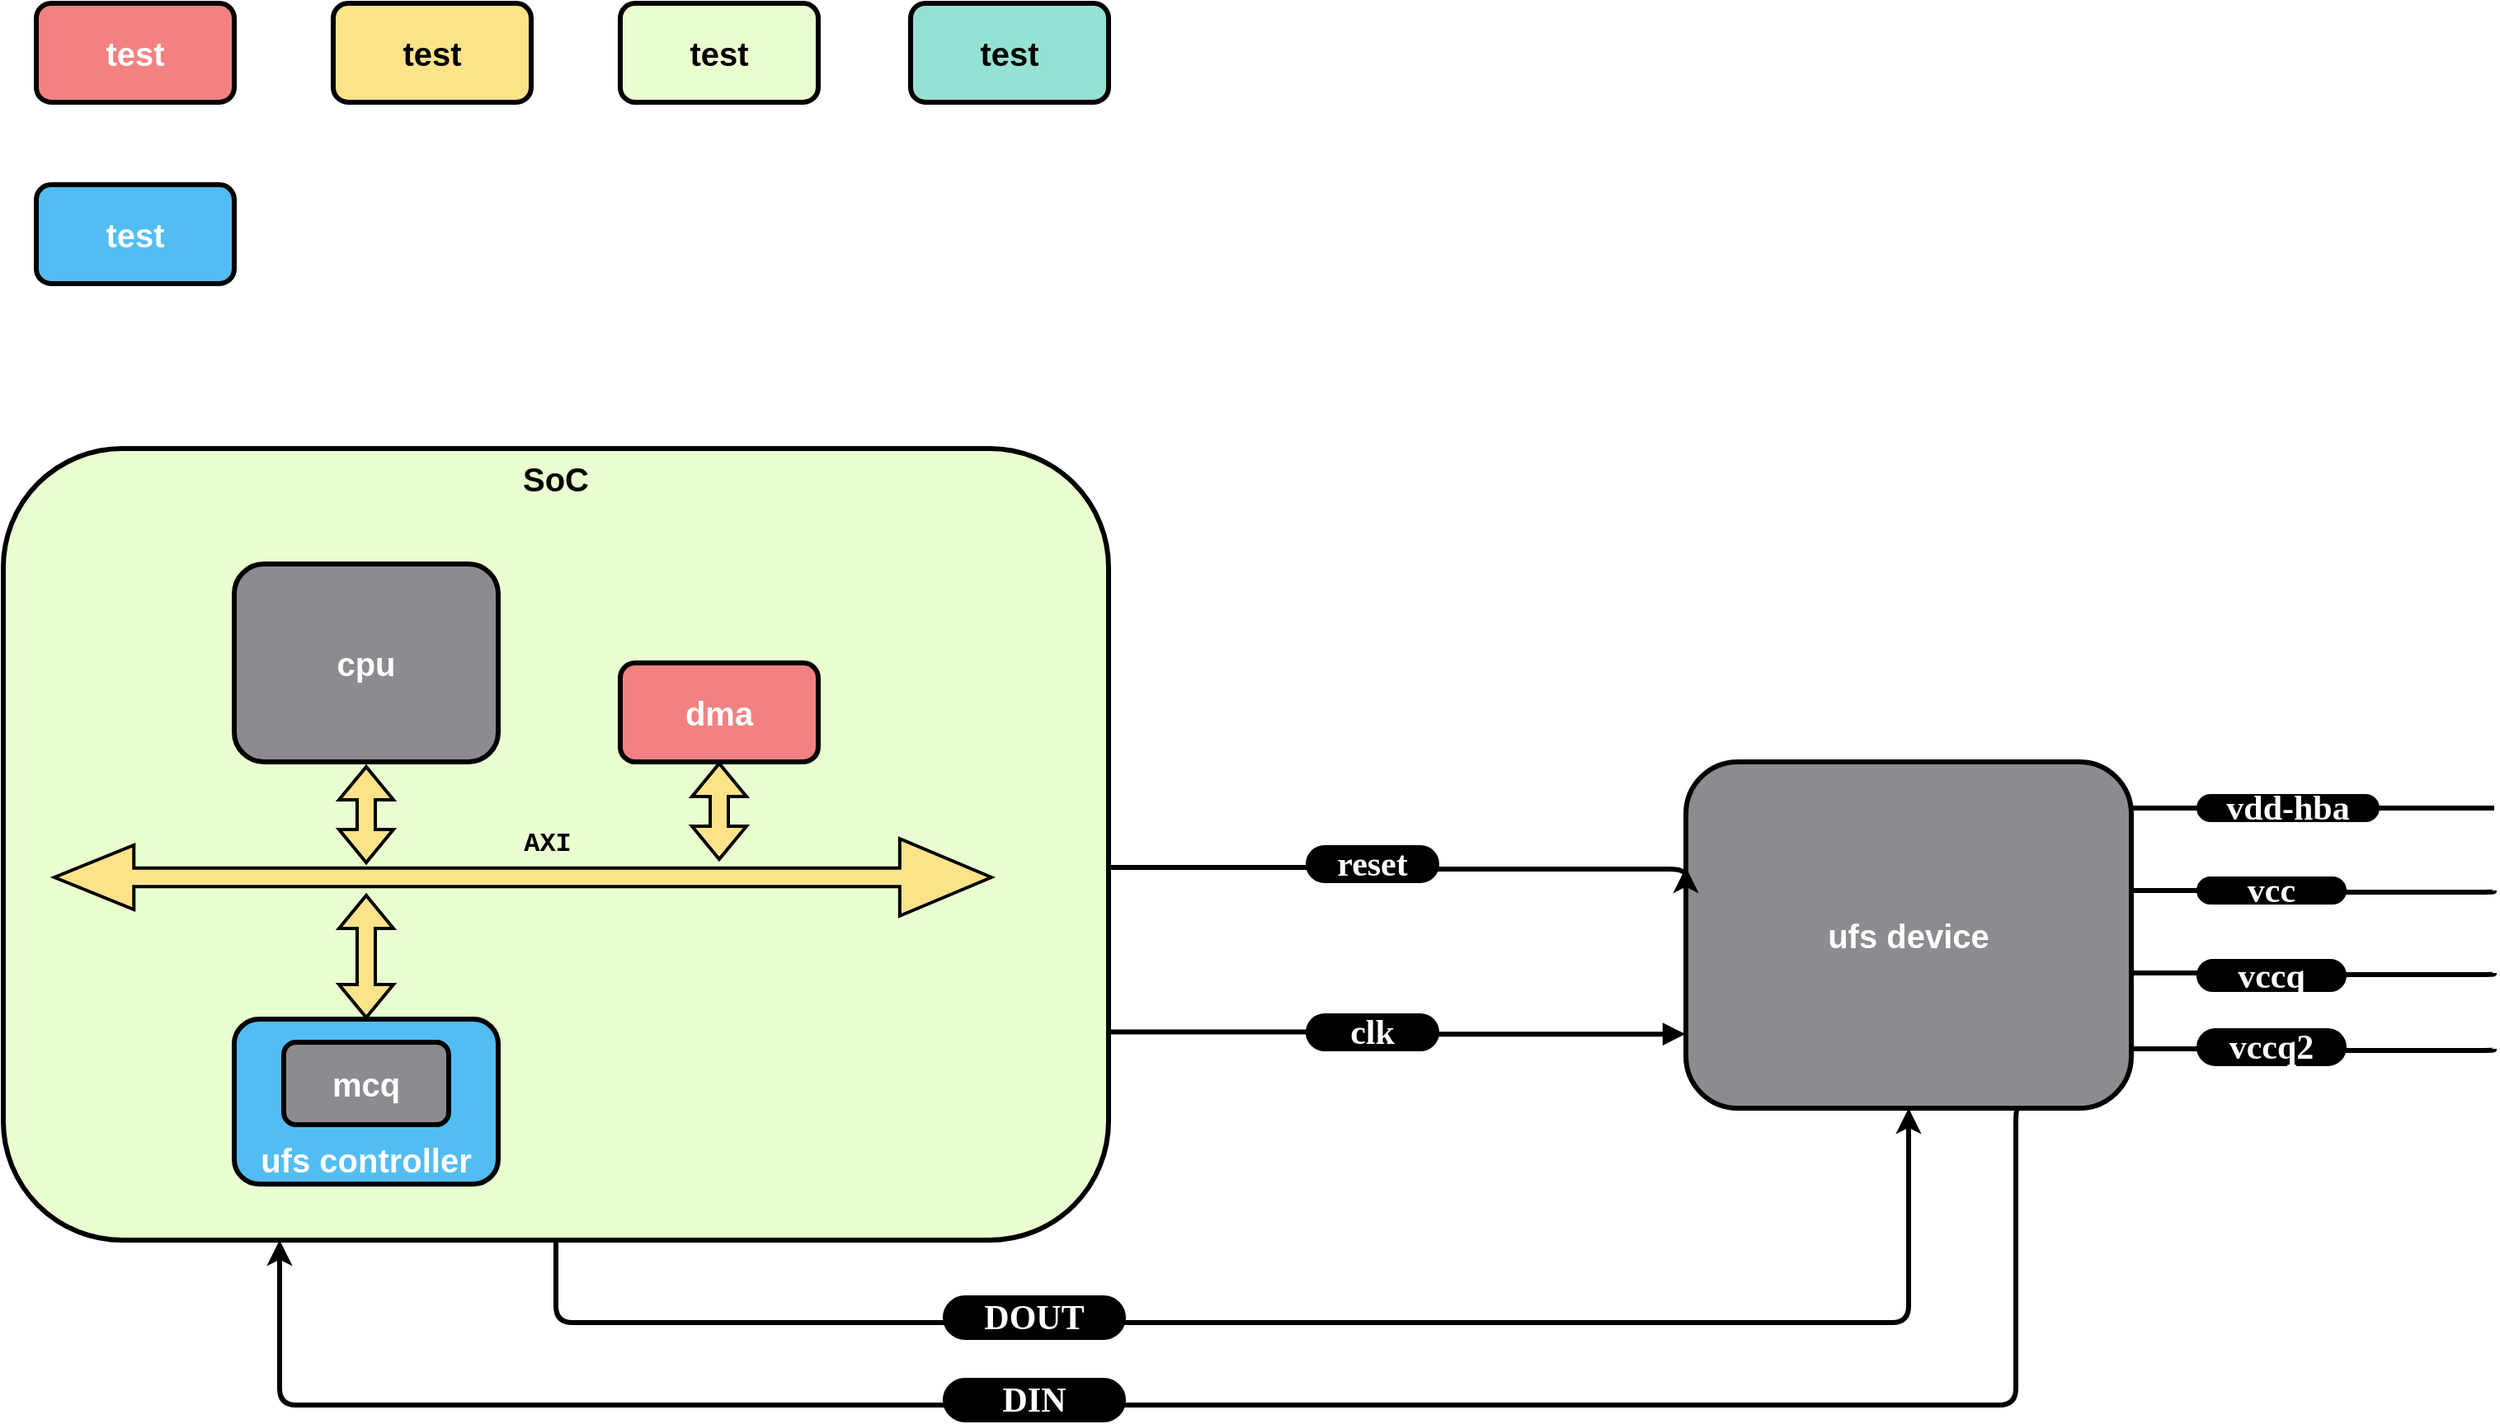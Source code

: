 <mxfile version="25.0.0">
  <diagram name="Page-1" id="ai1T7dMN3OjdWEHfxHIY">
    <mxGraphModel dx="576" dy="315" grid="1" gridSize="10" guides="1" tooltips="1" connect="1" arrows="1" fold="1" page="1" pageScale="1" pageWidth="827" pageHeight="1169" math="0" shadow="0">
      <root>
        <mxCell id="0" />
        <mxCell id="1" parent="0" />
        <mxCell id="oprHYvDJjt2h3twE2mbh-2" style="edgeStyle=orthogonalEdgeStyle;rounded=1;orthogonalLoop=1;jettySize=auto;html=1;entryX=0.5;entryY=1;entryDx=0;entryDy=0;exitX=0.5;exitY=1;exitDx=0;exitDy=0;strokeWidth=3;curved=0;" edge="1" parent="1" source="e9D_P7301jllDLZN2IWD-16" target="oprHYvDJjt2h3twE2mbh-1">
          <mxGeometry relative="1" as="geometry">
            <Array as="points">
              <mxPoint x="375" y="1230" />
              <mxPoint x="1195" y="1230" />
            </Array>
          </mxGeometry>
        </mxCell>
        <mxCell id="e9D_P7301jllDLZN2IWD-16" value="&lt;span style=&quot;font-size: 20px;&quot;&gt;&lt;b&gt;SoC&lt;/b&gt;&lt;/span&gt;" style="rounded=1;whiteSpace=wrap;html=1;fillColor=#EAFFD0;strokeWidth=3;verticalAlign=top;" parent="1" vertex="1">
          <mxGeometry x="40" y="700" width="670" height="480" as="geometry" />
        </mxCell>
        <mxCell id="e9D_P7301jllDLZN2IWD-1" value="&lt;font style=&quot;font-size: 20px;&quot; color=&quot;#ffffff&quot;&gt;&lt;b style=&quot;&quot;&gt;test&lt;/b&gt;&lt;/font&gt;" style="rounded=1;whiteSpace=wrap;html=1;fillColor=#F38181;strokeWidth=3;" parent="1" vertex="1">
          <mxGeometry x="60" y="430" width="120" height="60" as="geometry" />
        </mxCell>
        <mxCell id="e9D_P7301jllDLZN2IWD-3" value="&lt;font style=&quot;font-size: 20px;&quot;&gt;&lt;b style=&quot;&quot;&gt;test&lt;/b&gt;&lt;/font&gt;" style="rounded=1;whiteSpace=wrap;html=1;fillColor=#FCE38A;strokeWidth=3;" parent="1" vertex="1">
          <mxGeometry x="240" y="430" width="120" height="60" as="geometry" />
        </mxCell>
        <mxCell id="e9D_P7301jllDLZN2IWD-4" value="&lt;font style=&quot;font-size: 20px;&quot;&gt;&lt;b style=&quot;&quot;&gt;test&lt;/b&gt;&lt;/font&gt;" style="rounded=1;whiteSpace=wrap;html=1;fillColor=#EAFFD0;strokeWidth=3;" parent="1" vertex="1">
          <mxGeometry x="414" y="430" width="120" height="60" as="geometry" />
        </mxCell>
        <mxCell id="e9D_P7301jllDLZN2IWD-5" value="&lt;font style=&quot;font-size: 20px;&quot;&gt;&lt;b style=&quot;&quot;&gt;test&lt;/b&gt;&lt;/font&gt;" style="rounded=1;whiteSpace=wrap;html=1;fillColor=#95E1D3;strokeWidth=3;" parent="1" vertex="1">
          <mxGeometry x="590" y="430" width="120" height="60" as="geometry" />
        </mxCell>
        <mxCell id="e9D_P7301jllDLZN2IWD-6" value="&lt;font color=&quot;#ffffff&quot; style=&quot;font-size: 20px;&quot;&gt;&lt;b style=&quot;&quot;&gt;test&lt;/b&gt;&lt;/font&gt;" style="rounded=1;whiteSpace=wrap;html=1;fillColor=#52BDF2;strokeWidth=3;" parent="1" vertex="1">
          <mxGeometry x="60" y="540" width="120" height="60" as="geometry" />
        </mxCell>
        <mxCell id="e9D_P7301jllDLZN2IWD-7" value="&lt;font color=&quot;#ffffff&quot; style=&quot;font-size: 20px;&quot;&gt;&lt;b style=&quot;&quot;&gt;cpu&lt;/b&gt;&lt;/font&gt;" style="rounded=1;whiteSpace=wrap;html=1;fillColor=#8D8B8F;strokeWidth=3;" parent="1" vertex="1">
          <mxGeometry x="180" y="770" width="160" height="120" as="geometry" />
        </mxCell>
        <mxCell id="e9D_P7301jllDLZN2IWD-8" value="&lt;font style=&quot;font-size: 20px;&quot; color=&quot;#ffffff&quot;&gt;&lt;b style=&quot;&quot;&gt;dma&lt;/b&gt;&lt;/font&gt;" style="rounded=1;whiteSpace=wrap;html=1;fillColor=#F38181;strokeWidth=3;" parent="1" vertex="1">
          <mxGeometry x="414" y="830" width="120" height="60" as="geometry" />
        </mxCell>
        <mxCell id="e9D_P7301jllDLZN2IWD-9" value="&lt;font color=&quot;#ffffff&quot; style=&quot;font-size: 20px;&quot;&gt;&lt;b style=&quot;&quot;&gt;ufs controller&lt;/b&gt;&lt;/font&gt;" style="rounded=1;whiteSpace=wrap;html=1;fillColor=#52BDF2;strokeWidth=3;horizontal=1;verticalAlign=bottom;" parent="1" vertex="1">
          <mxGeometry x="180" y="1046" width="160" height="100" as="geometry" />
        </mxCell>
        <mxCell id="e9D_P7301jllDLZN2IWD-10" value="" style="shape=flexArrow;endArrow=classic;startArrow=classic;html=1;rounded=0;strokeWidth=2;startWidth=25.714;startSize=15.383;endWidth=33.551;endSize=17.857;width=10.286;fillColor=#FCE38A;" parent="1" edge="1">
          <mxGeometry width="100" height="100" relative="1" as="geometry">
            <mxPoint x="70" y="960" as="sourcePoint" />
            <mxPoint x="640" y="960" as="targetPoint" />
          </mxGeometry>
        </mxCell>
        <mxCell id="e9D_P7301jllDLZN2IWD-11" value="&lt;font color=&quot;#ffffff&quot; style=&quot;font-size: 20px;&quot;&gt;&lt;b style=&quot;&quot;&gt;mcq&lt;/b&gt;&lt;/font&gt;" style="rounded=1;whiteSpace=wrap;html=1;fillColor=#8D8B8F;strokeWidth=3;" parent="1" vertex="1">
          <mxGeometry x="210" y="1060" width="100" height="50" as="geometry" />
        </mxCell>
        <mxCell id="e9D_P7301jllDLZN2IWD-13" value="" style="shape=flexArrow;endArrow=classic;startArrow=classic;html=1;rounded=0;exitX=0.5;exitY=1;exitDx=0;exitDy=0;fillColor=#FCE38A;strokeWidth=2;" parent="1" edge="1">
          <mxGeometry width="100" height="100" relative="1" as="geometry">
            <mxPoint x="260" y="892" as="sourcePoint" />
            <mxPoint x="260" y="952" as="targetPoint" />
          </mxGeometry>
        </mxCell>
        <mxCell id="e9D_P7301jllDLZN2IWD-14" value="" style="shape=flexArrow;endArrow=classic;startArrow=classic;html=1;rounded=0;exitX=0.5;exitY=1;exitDx=0;exitDy=0;fillColor=#FCE38A;strokeWidth=2;" parent="1" source="e9D_P7301jllDLZN2IWD-8" edge="1">
          <mxGeometry width="100" height="100" relative="1" as="geometry">
            <mxPoint x="473.71" y="890" as="sourcePoint" />
            <mxPoint x="474" y="950" as="targetPoint" />
          </mxGeometry>
        </mxCell>
        <mxCell id="e9D_P7301jllDLZN2IWD-15" value="" style="shape=flexArrow;endArrow=classic;startArrow=classic;html=1;rounded=0;fillColor=#FCE38A;strokeWidth=2;entryX=0.5;entryY=0;entryDx=0;entryDy=0;" parent="1" target="e9D_P7301jllDLZN2IWD-9" edge="1">
          <mxGeometry width="100" height="100" relative="1" as="geometry">
            <mxPoint x="260" y="970" as="sourcePoint" />
            <mxPoint x="260" y="1030" as="targetPoint" />
          </mxGeometry>
        </mxCell>
        <mxCell id="e9D_P7301jllDLZN2IWD-17" value="AXI" style="text;html=1;align=center;verticalAlign=middle;whiteSpace=wrap;rounded=0;fontFamily=Courier New;fontStyle=1;fontSize=16;" parent="1" vertex="1">
          <mxGeometry x="340" y="925" width="60" height="30" as="geometry" />
        </mxCell>
        <mxCell id="oprHYvDJjt2h3twE2mbh-9" style="edgeStyle=orthogonalEdgeStyle;shape=connector;curved=0;rounded=1;orthogonalLoop=1;jettySize=auto;html=1;exitX=0.75;exitY=1;exitDx=0;exitDy=0;entryX=0.25;entryY=1;entryDx=0;entryDy=0;strokeColor=default;strokeWidth=3;align=center;verticalAlign=middle;fontFamily=Helvetica;fontSize=11;fontColor=default;labelBackgroundColor=default;endArrow=classic;" edge="1" parent="1" source="oprHYvDJjt2h3twE2mbh-1" target="e9D_P7301jllDLZN2IWD-16">
          <mxGeometry relative="1" as="geometry">
            <Array as="points">
              <mxPoint x="1260" y="1100" />
              <mxPoint x="1260" y="1280" />
              <mxPoint x="208" y="1280" />
            </Array>
          </mxGeometry>
        </mxCell>
        <mxCell id="oprHYvDJjt2h3twE2mbh-12" style="edgeStyle=orthogonalEdgeStyle;shape=connector;curved=0;rounded=1;orthogonalLoop=1;jettySize=auto;html=1;strokeColor=default;strokeWidth=3;align=center;verticalAlign=middle;fontFamily=Helvetica;fontSize=11;fontColor=default;labelBackgroundColor=default;endArrow=none;endFill=0;" edge="1" parent="1">
          <mxGeometry relative="1" as="geometry">
            <mxPoint x="1550" y="968" as="targetPoint" />
            <mxPoint x="1330" y="968" as="sourcePoint" />
            <Array as="points">
              <mxPoint x="1440" y="968" />
              <mxPoint x="1440" y="969" />
            </Array>
          </mxGeometry>
        </mxCell>
        <mxCell id="oprHYvDJjt2h3twE2mbh-1" value="&lt;font color=&quot;#ffffff&quot; style=&quot;font-size: 20px;&quot;&gt;&lt;b style=&quot;&quot;&gt;ufs device&lt;/b&gt;&lt;/font&gt;" style="rounded=1;whiteSpace=wrap;html=1;fillColor=#8D8B8F;strokeWidth=3;" vertex="1" parent="1">
          <mxGeometry x="1060" y="890" width="270" height="210" as="geometry" />
        </mxCell>
        <mxCell id="oprHYvDJjt2h3twE2mbh-10" value="&lt;span style=&quot;&quot;&gt;&lt;b&gt;&lt;font style=&quot;font-size: 21px;&quot;&gt;DOUT&lt;/font&gt;&lt;/b&gt;&lt;/span&gt;" style="rounded=1;html=1;fontFamily=Comic Sans MS;fontSize=11;fontColor=#FFFFFF;labelBackgroundColor=none;arcSize=50;fillColor=#000000;whiteSpace=wrap;" vertex="1" parent="1">
          <mxGeometry x="610" y="1214" width="110" height="26" as="geometry" />
        </mxCell>
        <mxCell id="oprHYvDJjt2h3twE2mbh-11" value="&lt;span style=&quot;font-size: 21px;&quot;&gt;&lt;b&gt;DIN&lt;/b&gt;&lt;/span&gt;" style="rounded=1;html=1;fontFamily=Comic Sans MS;fontSize=11;fontColor=#FFFFFF;labelBackgroundColor=none;arcSize=50;fillColor=#000000;whiteSpace=wrap;" vertex="1" parent="1">
          <mxGeometry x="610" y="1264" width="110" height="26" as="geometry" />
        </mxCell>
        <mxCell id="oprHYvDJjt2h3twE2mbh-15" value="&lt;span style=&quot;&quot;&gt;&lt;b&gt;&lt;font style=&quot;font-size: 21px;&quot;&gt;vcc&lt;/font&gt;&lt;/b&gt;&lt;/span&gt;" style="rounded=1;html=1;fontFamily=Comic Sans MS;fontSize=11;fontColor=#FFFFFF;labelBackgroundColor=none;arcSize=50;fillColor=#000000;whiteSpace=wrap;" vertex="1" parent="1">
          <mxGeometry x="1370" y="960" width="90" height="16" as="geometry" />
        </mxCell>
        <mxCell id="oprHYvDJjt2h3twE2mbh-16" style="edgeStyle=orthogonalEdgeStyle;shape=connector;curved=0;rounded=1;orthogonalLoop=1;jettySize=auto;html=1;strokeColor=default;strokeWidth=3;align=center;verticalAlign=middle;fontFamily=Helvetica;fontSize=11;fontColor=default;labelBackgroundColor=default;endArrow=none;endFill=0;" edge="1" parent="1">
          <mxGeometry relative="1" as="geometry">
            <mxPoint x="1550" y="918" as="targetPoint" />
            <mxPoint x="1330" y="918" as="sourcePoint" />
          </mxGeometry>
        </mxCell>
        <mxCell id="oprHYvDJjt2h3twE2mbh-17" value="&lt;span style=&quot;&quot;&gt;&lt;b&gt;&lt;font style=&quot;font-size: 21px;&quot;&gt;vdd-hba&lt;/font&gt;&lt;/b&gt;&lt;/span&gt;" style="rounded=1;html=1;fontFamily=Comic Sans MS;fontSize=11;fontColor=#FFFFFF;labelBackgroundColor=none;arcSize=50;fillColor=#000000;whiteSpace=wrap;" vertex="1" parent="1">
          <mxGeometry x="1370" y="910" width="110" height="16" as="geometry" />
        </mxCell>
        <mxCell id="oprHYvDJjt2h3twE2mbh-18" style="edgeStyle=orthogonalEdgeStyle;shape=connector;curved=0;rounded=1;orthogonalLoop=1;jettySize=auto;html=1;strokeColor=default;strokeWidth=3;align=center;verticalAlign=middle;fontFamily=Helvetica;fontSize=11;fontColor=default;labelBackgroundColor=default;endArrow=none;endFill=0;" edge="1" parent="1">
          <mxGeometry relative="1" as="geometry">
            <mxPoint x="1550" y="1018" as="targetPoint" />
            <mxPoint x="1330" y="1018" as="sourcePoint" />
            <Array as="points">
              <mxPoint x="1440" y="1018" />
              <mxPoint x="1440" y="1019" />
            </Array>
          </mxGeometry>
        </mxCell>
        <mxCell id="oprHYvDJjt2h3twE2mbh-19" value="&lt;span style=&quot;&quot;&gt;&lt;b&gt;&lt;font style=&quot;font-size: 21px;&quot;&gt;vccq&lt;/font&gt;&lt;/b&gt;&lt;/span&gt;" style="rounded=1;html=1;fontFamily=Comic Sans MS;fontSize=11;fontColor=#FFFFFF;labelBackgroundColor=none;arcSize=50;fillColor=#000000;whiteSpace=wrap;" vertex="1" parent="1">
          <mxGeometry x="1370" y="1010" width="90" height="19" as="geometry" />
        </mxCell>
        <mxCell id="oprHYvDJjt2h3twE2mbh-20" style="edgeStyle=orthogonalEdgeStyle;shape=connector;curved=0;rounded=1;orthogonalLoop=1;jettySize=auto;html=1;strokeColor=default;strokeWidth=3;align=center;verticalAlign=middle;fontFamily=Helvetica;fontSize=11;fontColor=default;labelBackgroundColor=default;endArrow=none;endFill=0;" edge="1" parent="1">
          <mxGeometry relative="1" as="geometry">
            <mxPoint x="1550" y="1064" as="targetPoint" />
            <mxPoint x="1330" y="1064" as="sourcePoint" />
            <Array as="points">
              <mxPoint x="1440" y="1064" />
              <mxPoint x="1440" y="1065" />
            </Array>
          </mxGeometry>
        </mxCell>
        <mxCell id="oprHYvDJjt2h3twE2mbh-21" value="&lt;span style=&quot;&quot;&gt;&lt;b&gt;&lt;font style=&quot;font-size: 21px;&quot;&gt;vccq2&lt;/font&gt;&lt;/b&gt;&lt;/span&gt;" style="rounded=1;html=1;fontFamily=Comic Sans MS;fontSize=11;fontColor=#FFFFFF;labelBackgroundColor=none;arcSize=50;fillColor=#000000;whiteSpace=wrap;" vertex="1" parent="1">
          <mxGeometry x="1370" y="1052" width="90" height="22" as="geometry" />
        </mxCell>
        <mxCell id="oprHYvDJjt2h3twE2mbh-22" style="edgeStyle=orthogonalEdgeStyle;shape=connector;curved=0;rounded=1;orthogonalLoop=1;jettySize=auto;html=1;strokeColor=default;strokeWidth=3;align=center;verticalAlign=middle;fontFamily=Helvetica;fontSize=11;fontColor=default;labelBackgroundColor=default;endArrow=block;endFill=1;exitX=1;exitY=0.737;exitDx=0;exitDy=0;exitPerimeter=0;entryX=-0.001;entryY=0.786;entryDx=0;entryDy=0;entryPerimeter=0;" edge="1" parent="1" source="e9D_P7301jllDLZN2IWD-16" target="oprHYvDJjt2h3twE2mbh-1">
          <mxGeometry relative="1" as="geometry">
            <mxPoint x="1050" y="1055" as="targetPoint" />
            <mxPoint x="790" y="1054" as="sourcePoint" />
            <Array as="points">
              <mxPoint x="900" y="1054" />
              <mxPoint x="900" y="1055" />
            </Array>
          </mxGeometry>
        </mxCell>
        <mxCell id="oprHYvDJjt2h3twE2mbh-23" value="&lt;span style=&quot;&quot;&gt;&lt;b&gt;&lt;font style=&quot;font-size: 21px;&quot;&gt;clk&lt;/font&gt;&lt;/b&gt;&lt;/span&gt;" style="rounded=1;html=1;fontFamily=Comic Sans MS;fontSize=11;fontColor=#FFFFFF;labelBackgroundColor=none;arcSize=50;fillColor=#000000;whiteSpace=wrap;" vertex="1" parent="1">
          <mxGeometry x="830" y="1043" width="80" height="22" as="geometry" />
        </mxCell>
        <mxCell id="oprHYvDJjt2h3twE2mbh-24" style="edgeStyle=orthogonalEdgeStyle;shape=connector;curved=0;rounded=1;orthogonalLoop=1;jettySize=auto;html=1;strokeColor=default;strokeWidth=3;align=center;verticalAlign=middle;fontFamily=Helvetica;fontSize=11;fontColor=default;labelBackgroundColor=default;endArrow=classic;endFill=1;entryX=-0.001;entryY=0.779;entryDx=0;entryDy=0;entryPerimeter=0;exitX=1;exitY=0.737;exitDx=0;exitDy=0;exitPerimeter=0;" edge="1" parent="1">
          <mxGeometry relative="1" as="geometry">
            <mxPoint x="1060" y="954" as="targetPoint" />
            <mxPoint x="710" y="954" as="sourcePoint" />
            <Array as="points">
              <mxPoint x="900" y="954" />
              <mxPoint x="900" y="955" />
              <mxPoint x="1060" y="955" />
            </Array>
          </mxGeometry>
        </mxCell>
        <mxCell id="oprHYvDJjt2h3twE2mbh-25" value="&lt;span style=&quot;&quot;&gt;&lt;b&gt;&lt;font style=&quot;font-size: 21px;&quot;&gt;reset&lt;/font&gt;&lt;/b&gt;&lt;/span&gt;" style="rounded=1;html=1;fontFamily=Comic Sans MS;fontSize=11;fontColor=#FFFFFF;labelBackgroundColor=none;arcSize=50;fillColor=#000000;whiteSpace=wrap;" vertex="1" parent="1">
          <mxGeometry x="830" y="941" width="80" height="22" as="geometry" />
        </mxCell>
      </root>
    </mxGraphModel>
  </diagram>
</mxfile>
